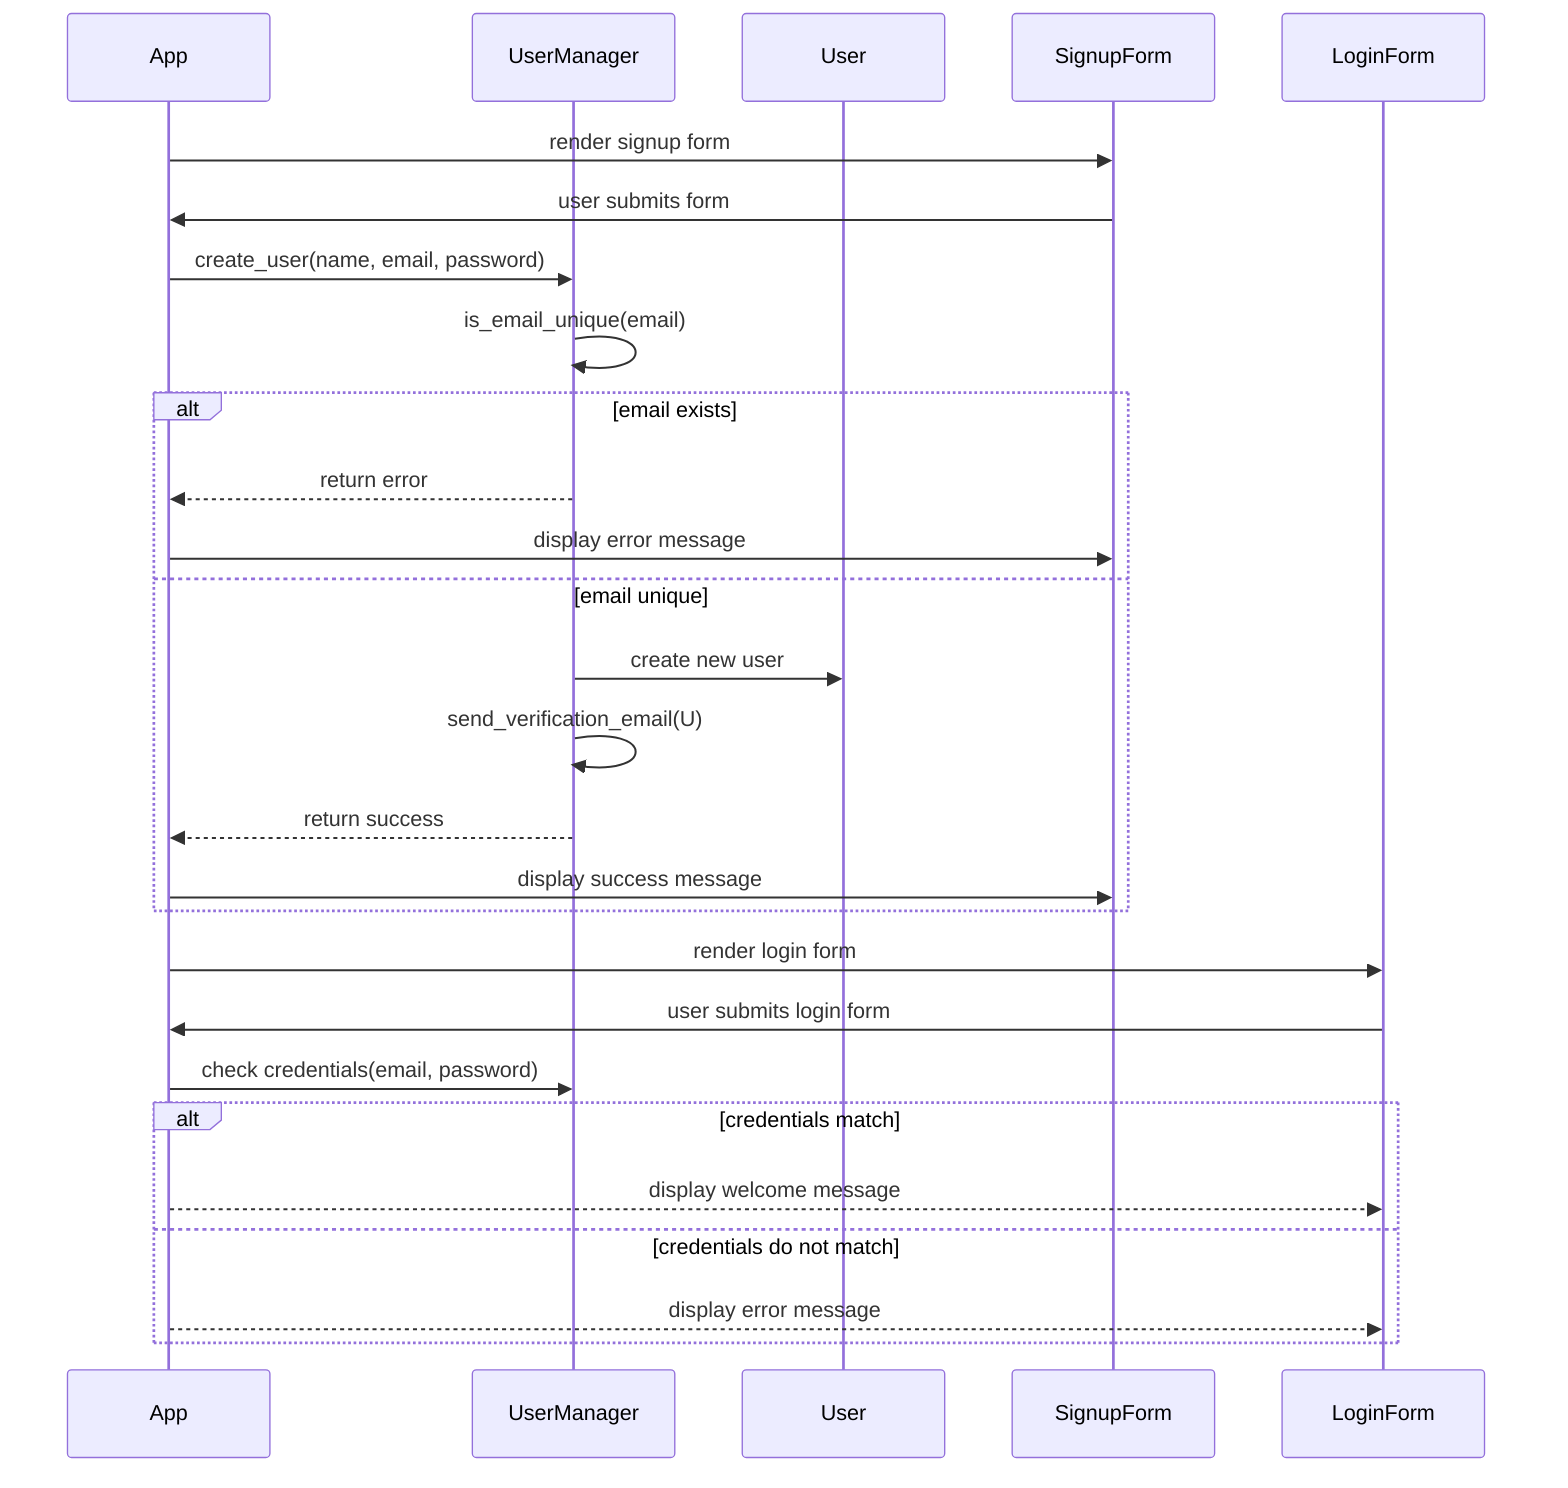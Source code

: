 sequenceDiagram
    participant A as App
    participant UM as UserManager
    participant U as User
    participant SF as SignupForm
    participant LF as LoginForm
    A->>SF: render signup form
    SF->>A: user submits form
    A->>UM: create_user(name, email, password)
    UM->>UM: is_email_unique(email)
    alt email exists
        UM-->>A: return error
        A->>SF: display error message
    else email unique
        UM->>U: create new user
        UM->>UM: send_verification_email(U)
        UM-->>A: return success
        A->>SF: display success message
    end
    A->>LF: render login form
    LF->>A: user submits login form
    A->>UM: check credentials(email, password)
    alt credentials match
        A-->>LF: display welcome message
    else credentials do not match
        A-->>LF: display error message
    end